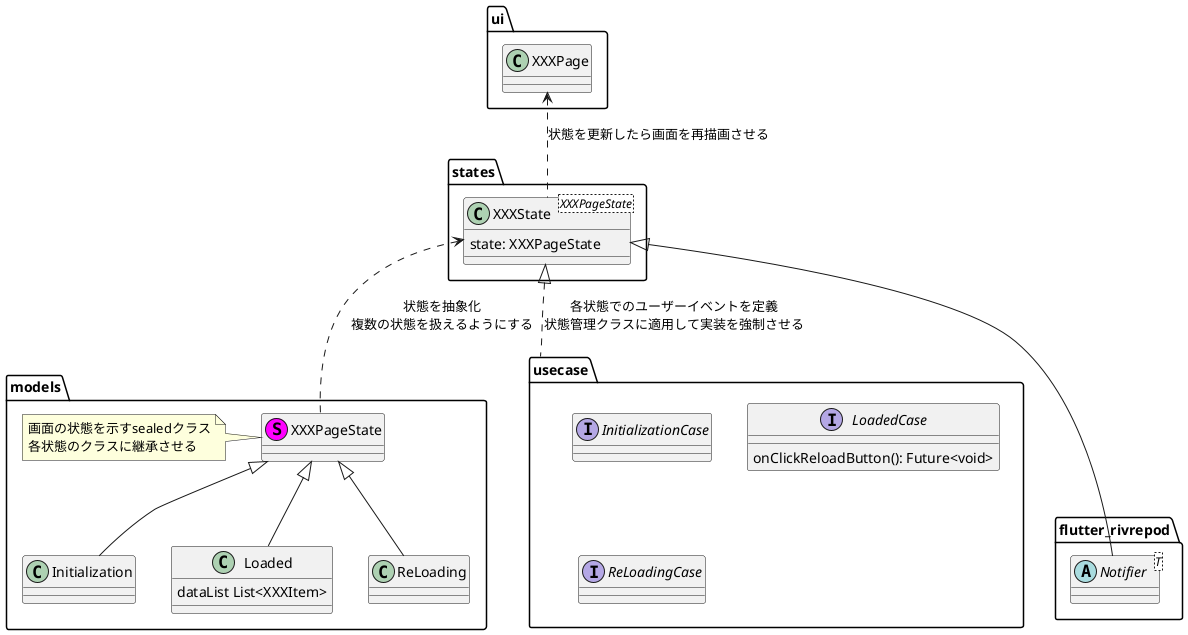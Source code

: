 @startuml
!definelong s(x,y1)
class x <<(S,magenta)>> {
}
y1 <|-- x
!enddefinelong

folder "ui" as UI {
    class XXXPage {}
}

folder "states" as States {
    class XXXState<XXXPageState> {
        state: XXXPageState
    }
}

folder "models" as Models {
    class XXXPageState <<(S,magenta)>> {}
    note left
    画面の状態を示すsealedクラス
    各状態のクラスに継承させる
    end note

    class Initialization {}

    class Loaded {
        dataList List<XXXItem>
    }

    class ReLoading {}
}

package flutter_rivrepod {
    abstract class Notifier<T> {}
}

folder "usecase" as Usecase {
    interface InitializationCase {}

    interface LoadedCase {
        onClickReloadButton(): Future<void>
    }

    interface ReLoadingCase {}
}

XXXPage <.. XXXState : 状態を更新したら画面を再描画させる

XXXState <|--- Notifier

XXXState <.. XXXPageState : 状態を抽象化\n複数の状態を扱えるようにする

XXXPageState <|-- Initialization
XXXPageState <|-- Loaded
XXXPageState <|-- ReLoading

XXXState <|.. Usecase : 各状態でのユーザーイベントを定義\n状態管理クラスに適用して実装を強制させる

@enduml